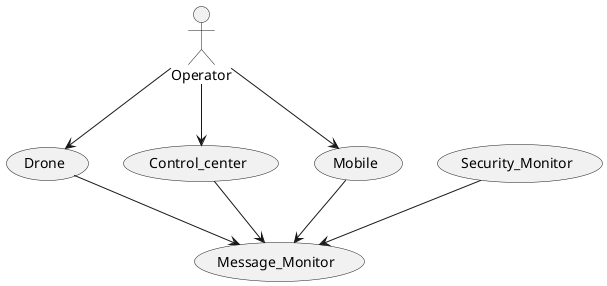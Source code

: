@startuml



Operator --> (Drone)
Operator --> (Control_center)
Operator --> (Mobile)
Drone --> (Message_Monitor)
Control_center --> (Message_Monitor)
Mobile --> (Message_Monitor)
(Security_Monitor) --> (Message_Monitor) 

@enduml